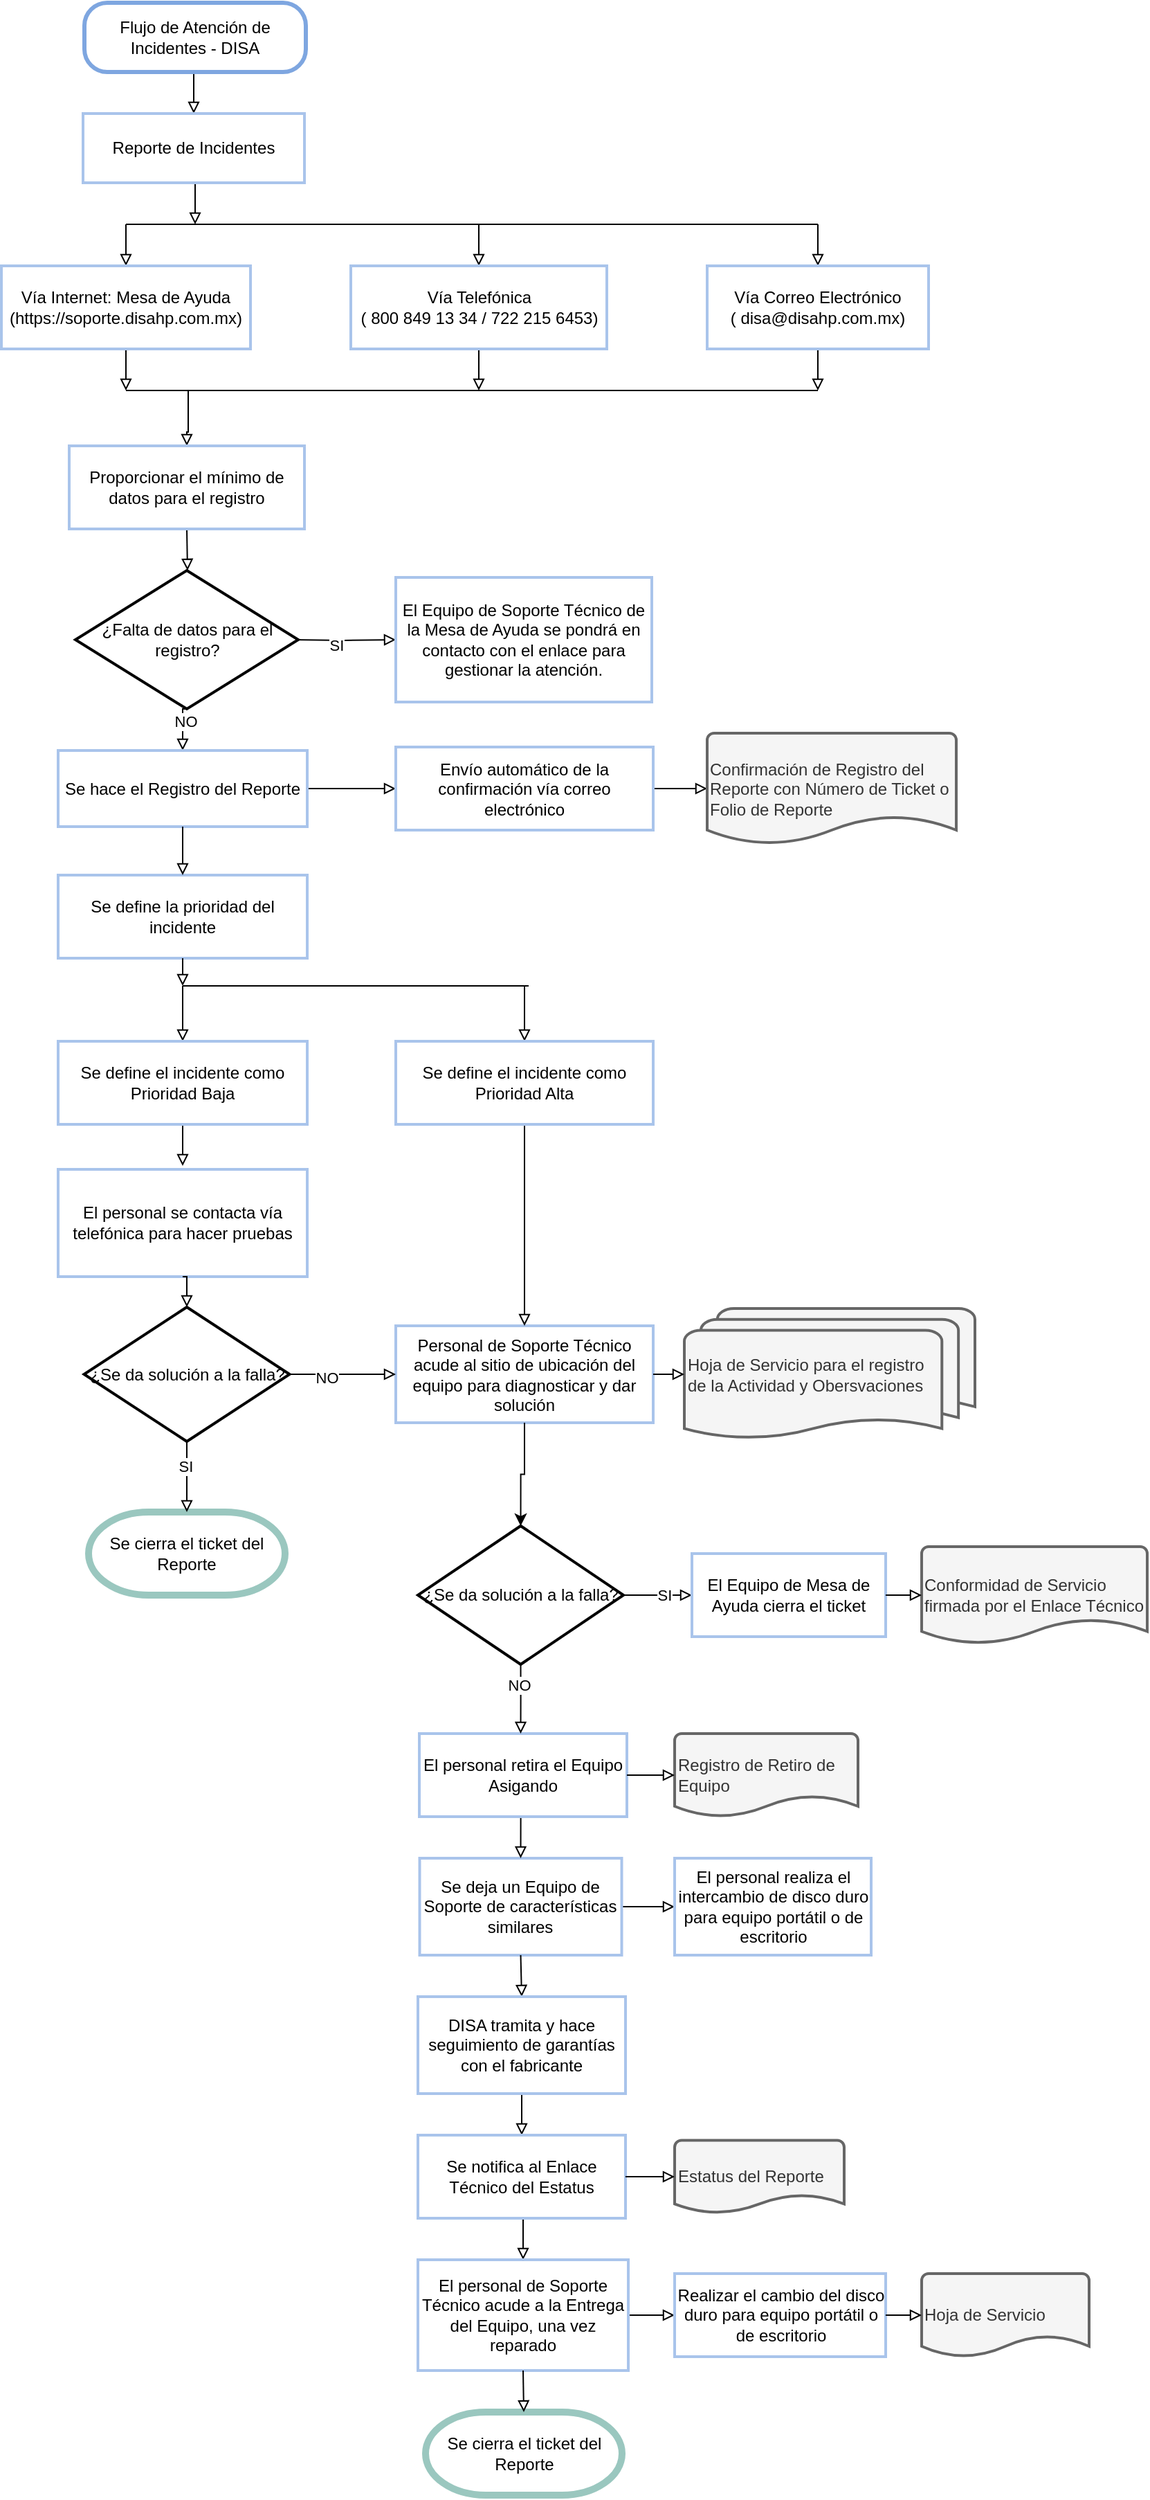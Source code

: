 <mxfile version="27.0.1">
  <diagram name="Page-1" id="-0xFrTp_H3o72aWYYTTd">
    <mxGraphModel dx="1375" dy="813" grid="1" gridSize="10" guides="1" tooltips="1" connect="1" arrows="1" fold="1" page="1" pageScale="1" pageWidth="850" pageHeight="1100" math="0" shadow="0">
      <root>
        <mxCell id="0" />
        <mxCell id="1" parent="0" />
        <mxCell id="zJZzDvlSBQIPVh5s0hVd-1" style="edgeStyle=orthogonalEdgeStyle;rounded=0;orthogonalLoop=1;jettySize=auto;html=1;exitX=0.5;exitY=1;exitDx=0;exitDy=0;entryX=0.5;entryY=0;entryDx=0;entryDy=0;endArrow=block;endFill=0;" edge="1" parent="1" source="zJZzDvlSBQIPVh5s0hVd-2" target="zJZzDvlSBQIPVh5s0hVd-4">
          <mxGeometry relative="1" as="geometry" />
        </mxCell>
        <mxCell id="zJZzDvlSBQIPVh5s0hVd-2" value="&lt;div&gt;Flujo de Atención de Incidentes - DISA&lt;/div&gt;" style="rounded=1;whiteSpace=wrap;html=1;fontSize=12;glass=0;strokeWidth=3;shadow=0;arcSize=33;strokeColor=#7EA6E0;" vertex="1" parent="1">
          <mxGeometry x="69" y="30" width="160" height="50" as="geometry" />
        </mxCell>
        <mxCell id="zJZzDvlSBQIPVh5s0hVd-3" style="edgeStyle=orthogonalEdgeStyle;rounded=0;orthogonalLoop=1;jettySize=auto;html=1;exitX=0.5;exitY=1;exitDx=0;exitDy=0;endArrow=block;endFill=0;" edge="1" parent="1" source="zJZzDvlSBQIPVh5s0hVd-4">
          <mxGeometry relative="1" as="geometry">
            <mxPoint x="149" y="190" as="targetPoint" />
          </mxGeometry>
        </mxCell>
        <mxCell id="zJZzDvlSBQIPVh5s0hVd-4" value="Reporte de Incidentes" style="rounded=0;whiteSpace=wrap;html=1;strokeWidth=2;strokeColor=#A9C4EB;" vertex="1" parent="1">
          <mxGeometry x="68" y="110" width="160" height="50" as="geometry" />
        </mxCell>
        <mxCell id="zJZzDvlSBQIPVh5s0hVd-5" style="edgeStyle=orthogonalEdgeStyle;rounded=0;orthogonalLoop=1;jettySize=auto;html=1;exitX=0.5;exitY=0;exitDx=0;exitDy=0;endArrow=none;startFill=0;startArrow=block;" edge="1" parent="1" source="zJZzDvlSBQIPVh5s0hVd-7">
          <mxGeometry relative="1" as="geometry">
            <mxPoint x="99" y="190" as="targetPoint" />
          </mxGeometry>
        </mxCell>
        <mxCell id="zJZzDvlSBQIPVh5s0hVd-6" style="edgeStyle=orthogonalEdgeStyle;rounded=0;orthogonalLoop=1;jettySize=auto;html=1;exitX=0.5;exitY=1;exitDx=0;exitDy=0;endArrow=block;endFill=0;" edge="1" parent="1" source="zJZzDvlSBQIPVh5s0hVd-7">
          <mxGeometry relative="1" as="geometry">
            <mxPoint x="99" y="310" as="targetPoint" />
          </mxGeometry>
        </mxCell>
        <mxCell id="zJZzDvlSBQIPVh5s0hVd-7" value="&lt;div&gt;Vía Internet: Mesa de Ayuda&lt;/div&gt;&lt;div&gt;(https://soporte.disahp.com.mx)&lt;/div&gt;" style="rounded=0;whiteSpace=wrap;html=1;strokeWidth=2;strokeColor=#A9C4EB;" vertex="1" parent="1">
          <mxGeometry x="9" y="220" width="180" height="60" as="geometry" />
        </mxCell>
        <mxCell id="zJZzDvlSBQIPVh5s0hVd-8" style="edgeStyle=orthogonalEdgeStyle;rounded=0;orthogonalLoop=1;jettySize=auto;html=1;exitX=0.5;exitY=0;exitDx=0;exitDy=0;endArrow=none;startFill=0;startArrow=block;" edge="1" parent="1" source="zJZzDvlSBQIPVh5s0hVd-10">
          <mxGeometry relative="1" as="geometry">
            <mxPoint x="599" y="190" as="targetPoint" />
          </mxGeometry>
        </mxCell>
        <mxCell id="zJZzDvlSBQIPVh5s0hVd-9" style="edgeStyle=orthogonalEdgeStyle;rounded=0;orthogonalLoop=1;jettySize=auto;html=1;exitX=0.5;exitY=1;exitDx=0;exitDy=0;endArrow=block;endFill=0;" edge="1" parent="1" source="zJZzDvlSBQIPVh5s0hVd-10">
          <mxGeometry relative="1" as="geometry">
            <mxPoint x="599" y="310" as="targetPoint" />
          </mxGeometry>
        </mxCell>
        <mxCell id="zJZzDvlSBQIPVh5s0hVd-10" value="&lt;div&gt;Vía Correo Electrónico&lt;/div&gt;&lt;div&gt;( disa@disahp.com.mx)&lt;/div&gt;" style="rounded=0;whiteSpace=wrap;html=1;strokeWidth=2;strokeColor=#A9C4EB;" vertex="1" parent="1">
          <mxGeometry x="519" y="220" width="160" height="60" as="geometry" />
        </mxCell>
        <mxCell id="zJZzDvlSBQIPVh5s0hVd-11" style="edgeStyle=orthogonalEdgeStyle;rounded=0;orthogonalLoop=1;jettySize=auto;html=1;exitX=0.5;exitY=0;exitDx=0;exitDy=0;endArrow=none;startFill=0;startArrow=block;" edge="1" parent="1" source="zJZzDvlSBQIPVh5s0hVd-13">
          <mxGeometry relative="1" as="geometry">
            <mxPoint x="354" y="190" as="targetPoint" />
          </mxGeometry>
        </mxCell>
        <mxCell id="zJZzDvlSBQIPVh5s0hVd-12" style="edgeStyle=orthogonalEdgeStyle;rounded=0;orthogonalLoop=1;jettySize=auto;html=1;exitX=0.5;exitY=1;exitDx=0;exitDy=0;endArrow=block;endFill=0;" edge="1" parent="1" source="zJZzDvlSBQIPVh5s0hVd-13">
          <mxGeometry relative="1" as="geometry">
            <mxPoint x="354" y="310" as="targetPoint" />
          </mxGeometry>
        </mxCell>
        <mxCell id="zJZzDvlSBQIPVh5s0hVd-13" value="&lt;div&gt;Vía Telefónica&lt;/div&gt;&lt;div&gt;( 800 849 13 34 / 722 215 6453)&lt;/div&gt;" style="rounded=0;whiteSpace=wrap;html=1;strokeWidth=2;strokeColor=#A9C4EB;" vertex="1" parent="1">
          <mxGeometry x="261.5" y="220" width="185" height="60" as="geometry" />
        </mxCell>
        <mxCell id="zJZzDvlSBQIPVh5s0hVd-14" style="edgeStyle=orthogonalEdgeStyle;rounded=0;orthogonalLoop=1;jettySize=auto;html=1;exitX=1;exitY=0.5;exitDx=0;exitDy=0;entryX=0;entryY=0.5;entryDx=0;entryDy=0;endArrow=block;endFill=0;" edge="1" parent="1" target="zJZzDvlSBQIPVh5s0hVd-21">
          <mxGeometry relative="1" as="geometry">
            <mxPoint x="218" y="490" as="sourcePoint" />
          </mxGeometry>
        </mxCell>
        <mxCell id="zJZzDvlSBQIPVh5s0hVd-15" value="SI" style="edgeLabel;html=1;align=center;verticalAlign=middle;resizable=0;points=[];" vertex="1" connectable="0" parent="zJZzDvlSBQIPVh5s0hVd-14">
          <mxGeometry x="-0.136" y="-3" relative="1" as="geometry">
            <mxPoint as="offset" />
          </mxGeometry>
        </mxCell>
        <mxCell id="zJZzDvlSBQIPVh5s0hVd-16" style="edgeStyle=orthogonalEdgeStyle;rounded=0;orthogonalLoop=1;jettySize=auto;html=1;exitX=0.5;exitY=1;exitDx=0;exitDy=0;entryX=0.5;entryY=0;entryDx=0;entryDy=0;endArrow=block;endFill=0;" edge="1" parent="1" target="zJZzDvlSBQIPVh5s0hVd-23">
          <mxGeometry relative="1" as="geometry">
            <mxPoint x="143.5" y="540" as="sourcePoint" />
          </mxGeometry>
        </mxCell>
        <mxCell id="zJZzDvlSBQIPVh5s0hVd-17" value="NO" style="edgeLabel;html=1;align=center;verticalAlign=middle;resizable=0;points=[];" vertex="1" connectable="0" parent="zJZzDvlSBQIPVh5s0hVd-16">
          <mxGeometry x="-0.254" y="2" relative="1" as="geometry">
            <mxPoint as="offset" />
          </mxGeometry>
        </mxCell>
        <mxCell id="zJZzDvlSBQIPVh5s0hVd-18" style="edgeStyle=orthogonalEdgeStyle;rounded=0;orthogonalLoop=1;jettySize=auto;html=1;exitX=0.5;exitY=0;exitDx=0;exitDy=0;endArrow=none;startFill=0;startArrow=block;" edge="1" parent="1" source="zJZzDvlSBQIPVh5s0hVd-20">
          <mxGeometry relative="1" as="geometry">
            <mxPoint x="143" y="310" as="targetPoint" />
            <Array as="points">
              <mxPoint x="143" y="340" />
              <mxPoint x="144" y="340" />
            </Array>
          </mxGeometry>
        </mxCell>
        <mxCell id="zJZzDvlSBQIPVh5s0hVd-19" style="edgeStyle=orthogonalEdgeStyle;rounded=0;orthogonalLoop=1;jettySize=auto;html=1;exitX=0.5;exitY=1;exitDx=0;exitDy=0;entryX=0.5;entryY=0;entryDx=0;entryDy=0;endArrow=block;endFill=0;" edge="1" parent="1" source="zJZzDvlSBQIPVh5s0hVd-20">
          <mxGeometry relative="1" as="geometry">
            <mxPoint x="143.5" y="440" as="targetPoint" />
          </mxGeometry>
        </mxCell>
        <mxCell id="zJZzDvlSBQIPVh5s0hVd-20" value="Proporcionar el mínimo de datos para el registro " style="rounded=0;whiteSpace=wrap;html=1;strokeColor=#A9C4EB;strokeWidth=2;" vertex="1" parent="1">
          <mxGeometry x="58" y="350" width="170" height="60" as="geometry" />
        </mxCell>
        <mxCell id="zJZzDvlSBQIPVh5s0hVd-21" value="El Equipo de Soporte Técnico de la Mesa de Ayuda se pondrá en contacto con el enlace para gestionar la atención." style="rounded=0;whiteSpace=wrap;html=1;strokeWidth=2;strokeColor=#A9C4EB;" vertex="1" parent="1">
          <mxGeometry x="294" y="445" width="185" height="90" as="geometry" />
        </mxCell>
        <mxCell id="zJZzDvlSBQIPVh5s0hVd-82" style="edgeStyle=orthogonalEdgeStyle;rounded=0;orthogonalLoop=1;jettySize=auto;html=1;exitX=1;exitY=0.5;exitDx=0;exitDy=0;entryX=0;entryY=0.5;entryDx=0;entryDy=0;endArrow=block;endFill=0;" edge="1" parent="1" source="zJZzDvlSBQIPVh5s0hVd-23" target="zJZzDvlSBQIPVh5s0hVd-25">
          <mxGeometry relative="1" as="geometry" />
        </mxCell>
        <mxCell id="zJZzDvlSBQIPVh5s0hVd-23" value="Se hace el Registro del Reporte" style="rounded=0;whiteSpace=wrap;html=1;strokeWidth=2;strokeColor=#A9C4EB;" vertex="1" parent="1">
          <mxGeometry x="50" y="570" width="180" height="55" as="geometry" />
        </mxCell>
        <mxCell id="zJZzDvlSBQIPVh5s0hVd-24" style="edgeStyle=orthogonalEdgeStyle;rounded=0;orthogonalLoop=1;jettySize=auto;html=1;exitX=1;exitY=0.5;exitDx=0;exitDy=0;entryX=0;entryY=0.5;entryDx=0;entryDy=0;endArrow=block;endFill=0;entryPerimeter=0;" edge="1" parent="1" source="zJZzDvlSBQIPVh5s0hVd-25" target="zJZzDvlSBQIPVh5s0hVd-47">
          <mxGeometry relative="1" as="geometry">
            <mxPoint x="545.5" y="600" as="targetPoint" />
          </mxGeometry>
        </mxCell>
        <mxCell id="zJZzDvlSBQIPVh5s0hVd-25" value="Envío automático de la confirmación vía correo electrónico" style="rounded=0;whiteSpace=wrap;html=1;strokeWidth=2;strokeColor=#A9C4EB;" vertex="1" parent="1">
          <mxGeometry x="294" y="567.5" width="186" height="60" as="geometry" />
        </mxCell>
        <mxCell id="zJZzDvlSBQIPVh5s0hVd-28" value="" style="endArrow=none;html=1;rounded=0;" edge="1" parent="1">
          <mxGeometry width="50" height="50" relative="1" as="geometry">
            <mxPoint x="99" y="190" as="sourcePoint" />
            <mxPoint x="599" y="190" as="targetPoint" />
          </mxGeometry>
        </mxCell>
        <mxCell id="zJZzDvlSBQIPVh5s0hVd-29" value="" style="endArrow=none;html=1;rounded=0;" edge="1" parent="1">
          <mxGeometry width="50" height="50" relative="1" as="geometry">
            <mxPoint x="99" y="310" as="sourcePoint" />
            <mxPoint x="599" y="310" as="targetPoint" />
          </mxGeometry>
        </mxCell>
        <mxCell id="zJZzDvlSBQIPVh5s0hVd-31" value="Personal de Soporte Técnico acude al sitio de ubicación del equipo para diagnosticar y dar solución" style="rounded=0;whiteSpace=wrap;html=1;strokeWidth=2;strokeColor=#A9C4EB;" vertex="1" parent="1">
          <mxGeometry x="294" y="985.5" width="186" height="70" as="geometry" />
        </mxCell>
        <mxCell id="zJZzDvlSBQIPVh5s0hVd-32" value="Se define la prioridad del incidente" style="rounded=0;whiteSpace=wrap;html=1;strokeWidth=2;strokeColor=#A9C4EB;" vertex="1" parent="1">
          <mxGeometry x="50" y="660" width="180" height="60" as="geometry" />
        </mxCell>
        <mxCell id="zJZzDvlSBQIPVh5s0hVd-88" style="edgeStyle=orthogonalEdgeStyle;rounded=0;orthogonalLoop=1;jettySize=auto;html=1;exitX=0.5;exitY=0;exitDx=0;exitDy=0;endArrow=none;startFill=0;startArrow=block;" edge="1" parent="1" source="zJZzDvlSBQIPVh5s0hVd-33">
          <mxGeometry relative="1" as="geometry">
            <mxPoint x="140" y="740" as="targetPoint" />
          </mxGeometry>
        </mxCell>
        <mxCell id="zJZzDvlSBQIPVh5s0hVd-94" style="edgeStyle=orthogonalEdgeStyle;rounded=0;orthogonalLoop=1;jettySize=auto;html=1;exitX=0.5;exitY=1;exitDx=0;exitDy=0;endArrow=block;endFill=0;" edge="1" parent="1" source="zJZzDvlSBQIPVh5s0hVd-33">
          <mxGeometry relative="1" as="geometry">
            <mxPoint x="140" y="870" as="targetPoint" />
          </mxGeometry>
        </mxCell>
        <mxCell id="zJZzDvlSBQIPVh5s0hVd-33" value="Se define el incidente como Prioridad Baja" style="rounded=0;whiteSpace=wrap;html=1;strokeWidth=2;strokeColor=#A9C4EB;" vertex="1" parent="1">
          <mxGeometry x="50" y="780" width="180" height="60" as="geometry" />
        </mxCell>
        <mxCell id="zJZzDvlSBQIPVh5s0hVd-35" style="edgeStyle=orthogonalEdgeStyle;rounded=0;orthogonalLoop=1;jettySize=auto;html=1;exitX=1;exitY=0.5;exitDx=0;exitDy=0;exitPerimeter=0;endArrow=block;endFill=0;" edge="1" parent="1" source="zJZzDvlSBQIPVh5s0hVd-37" target="zJZzDvlSBQIPVh5s0hVd-44">
          <mxGeometry relative="1" as="geometry" />
        </mxCell>
        <mxCell id="zJZzDvlSBQIPVh5s0hVd-36" value="SI" style="edgeLabel;html=1;align=center;verticalAlign=middle;resizable=0;points=[];" vertex="1" connectable="0" parent="zJZzDvlSBQIPVh5s0hVd-35">
          <mxGeometry x="0.2" relative="1" as="geometry">
            <mxPoint as="offset" />
          </mxGeometry>
        </mxCell>
        <mxCell id="zJZzDvlSBQIPVh5s0hVd-37" value="¿Se da solución a la falla?" style="strokeWidth=2;html=1;shape=mxgraph.flowchart.decision;whiteSpace=wrap;" vertex="1" parent="1">
          <mxGeometry x="310" y="1130" width="148.5" height="100" as="geometry" />
        </mxCell>
        <mxCell id="zJZzDvlSBQIPVh5s0hVd-42" value="&lt;div&gt;Hoja de Servicio para el registro&amp;nbsp;&lt;/div&gt;&lt;div&gt;de la Actividad y Obersvaciones&lt;/div&gt;" style="strokeWidth=2;html=1;shape=mxgraph.flowchart.multi-document;whiteSpace=wrap;align=left;fillColor=#f5f5f5;fontColor=#333333;strokeColor=#666666;" vertex="1" parent="1">
          <mxGeometry x="502.5" y="973" width="210" height="95" as="geometry" />
        </mxCell>
        <mxCell id="zJZzDvlSBQIPVh5s0hVd-44" value="El Equipo de Mesa de Ayuda cierra el ticket" style="rounded=0;whiteSpace=wrap;html=1;strokeColor=#A9C4EB;strokeWidth=2;" vertex="1" parent="1">
          <mxGeometry x="508" y="1150" width="140" height="60" as="geometry" />
        </mxCell>
        <mxCell id="zJZzDvlSBQIPVh5s0hVd-45" value="Conformidad de Servicio firmada por el Enlace Técnico" style="strokeWidth=2;html=1;shape=mxgraph.flowchart.document2;whiteSpace=wrap;size=0.25;align=left;fillColor=#f5f5f5;fontColor=#333333;strokeColor=#666666;" vertex="1" parent="1">
          <mxGeometry x="674" y="1145" width="163" height="70" as="geometry" />
        </mxCell>
        <mxCell id="zJZzDvlSBQIPVh5s0hVd-46" style="edgeStyle=orthogonalEdgeStyle;rounded=0;orthogonalLoop=1;jettySize=auto;html=1;exitX=1;exitY=0.5;exitDx=0;exitDy=0;entryX=0;entryY=0.5;entryDx=0;entryDy=0;entryPerimeter=0;endArrow=block;endFill=0;" edge="1" parent="1" source="zJZzDvlSBQIPVh5s0hVd-44" target="zJZzDvlSBQIPVh5s0hVd-45">
          <mxGeometry relative="1" as="geometry" />
        </mxCell>
        <mxCell id="zJZzDvlSBQIPVh5s0hVd-47" value="Confirmación de Registro del Reporte con Número de Ticket o Folio de Reporte" style="strokeWidth=2;html=1;shape=mxgraph.flowchart.document2;whiteSpace=wrap;size=0.25;align=left;fillColor=#f5f5f5;fontColor=#333333;strokeColor=#666666;" vertex="1" parent="1">
          <mxGeometry x="519" y="557.5" width="180" height="80" as="geometry" />
        </mxCell>
        <mxCell id="zJZzDvlSBQIPVh5s0hVd-104" style="edgeStyle=orthogonalEdgeStyle;rounded=0;orthogonalLoop=1;jettySize=auto;html=1;exitX=1;exitY=0.5;exitDx=0;exitDy=0;entryX=0;entryY=0.5;entryDx=0;entryDy=0;endArrow=block;endFill=0;" edge="1" parent="1" source="zJZzDvlSBQIPVh5s0hVd-49" target="zJZzDvlSBQIPVh5s0hVd-51">
          <mxGeometry relative="1" as="geometry" />
        </mxCell>
        <mxCell id="zJZzDvlSBQIPVh5s0hVd-49" value="Se deja un Equipo de Soporte de características similares" style="rounded=0;whiteSpace=wrap;html=1;strokeColor=#A9C4EB;strokeWidth=2;" vertex="1" parent="1">
          <mxGeometry x="311.25" y="1370" width="146" height="70" as="geometry" />
        </mxCell>
        <mxCell id="zJZzDvlSBQIPVh5s0hVd-50" style="edgeStyle=orthogonalEdgeStyle;rounded=0;orthogonalLoop=1;jettySize=auto;html=1;exitX=0.5;exitY=1;exitDx=0;exitDy=0;entryX=0.5;entryY=0;entryDx=0;entryDy=0;endArrow=block;endFill=0;" edge="1" parent="1" source="zJZzDvlSBQIPVh5s0hVd-49" target="zJZzDvlSBQIPVh5s0hVd-53">
          <mxGeometry relative="1" as="geometry" />
        </mxCell>
        <mxCell id="zJZzDvlSBQIPVh5s0hVd-51" value="El personal realiza el intercambio de disco duro para equipo portátil o de escritorio" style="rounded=0;whiteSpace=wrap;html=1;strokeColor=#A9C4EB;strokeWidth=2;" vertex="1" parent="1">
          <mxGeometry x="495.5" y="1370" width="142" height="70" as="geometry" />
        </mxCell>
        <mxCell id="zJZzDvlSBQIPVh5s0hVd-52" style="edgeStyle=orthogonalEdgeStyle;rounded=0;orthogonalLoop=1;jettySize=auto;html=1;exitX=0.5;exitY=1;exitDx=0;exitDy=0;entryX=0.5;entryY=0;entryDx=0;entryDy=0;endArrow=block;endFill=0;" edge="1" parent="1" source="zJZzDvlSBQIPVh5s0hVd-53" target="zJZzDvlSBQIPVh5s0hVd-55">
          <mxGeometry relative="1" as="geometry" />
        </mxCell>
        <mxCell id="zJZzDvlSBQIPVh5s0hVd-53" value="DISA tramita y hace seguimiento de garantías con el fabricante" style="rounded=0;whiteSpace=wrap;html=1;strokeWidth=2;strokeColor=#A9C4EB;" vertex="1" parent="1">
          <mxGeometry x="310" y="1470" width="150" height="70" as="geometry" />
        </mxCell>
        <mxCell id="zJZzDvlSBQIPVh5s0hVd-54" style="edgeStyle=orthogonalEdgeStyle;rounded=0;orthogonalLoop=1;jettySize=auto;html=1;exitX=0.5;exitY=1;exitDx=0;exitDy=0;entryX=0.5;entryY=0;entryDx=0;entryDy=0;endArrow=block;endFill=0;" edge="1" parent="1" source="zJZzDvlSBQIPVh5s0hVd-55" target="zJZzDvlSBQIPVh5s0hVd-65">
          <mxGeometry relative="1" as="geometry" />
        </mxCell>
        <mxCell id="zJZzDvlSBQIPVh5s0hVd-55" value="Se notifica al Enlace Técnico del Estatus" style="rounded=0;whiteSpace=wrap;html=1;strokeWidth=2;strokeColor=#A9C4EB;" vertex="1" parent="1">
          <mxGeometry x="310" y="1570" width="150" height="60" as="geometry" />
        </mxCell>
        <mxCell id="zJZzDvlSBQIPVh5s0hVd-56" value="Estatus del Reporte" style="strokeWidth=2;html=1;shape=mxgraph.flowchart.document2;whiteSpace=wrap;size=0.25;align=left;fillColor=#f5f5f5;fontColor=#333333;strokeColor=#666666;" vertex="1" parent="1">
          <mxGeometry x="495.5" y="1573.75" width="122.5" height="52.5" as="geometry" />
        </mxCell>
        <mxCell id="zJZzDvlSBQIPVh5s0hVd-57" style="edgeStyle=orthogonalEdgeStyle;rounded=0;orthogonalLoop=1;jettySize=auto;html=1;exitX=1;exitY=0.5;exitDx=0;exitDy=0;entryX=0;entryY=0.5;entryDx=0;entryDy=0;entryPerimeter=0;endArrow=block;endFill=0;" edge="1" parent="1" source="zJZzDvlSBQIPVh5s0hVd-55" target="zJZzDvlSBQIPVh5s0hVd-56">
          <mxGeometry relative="1" as="geometry" />
        </mxCell>
        <mxCell id="zJZzDvlSBQIPVh5s0hVd-58" style="edgeStyle=orthogonalEdgeStyle;rounded=0;orthogonalLoop=1;jettySize=auto;html=1;exitX=0.5;exitY=1;exitDx=0;exitDy=0;endArrow=block;endFill=0;strokeColor=#000000;" edge="1" parent="1" source="zJZzDvlSBQIPVh5s0hVd-32">
          <mxGeometry relative="1" as="geometry">
            <mxPoint x="140" y="740" as="targetPoint" />
          </mxGeometry>
        </mxCell>
        <mxCell id="zJZzDvlSBQIPVh5s0hVd-59" style="edgeStyle=orthogonalEdgeStyle;rounded=0;orthogonalLoop=1;jettySize=auto;html=1;exitX=0.5;exitY=1;exitDx=0;exitDy=0;entryX=0.5;entryY=0;entryDx=0;entryDy=0;endArrow=block;endFill=0;" edge="1" parent="1" source="zJZzDvlSBQIPVh5s0hVd-60" target="zJZzDvlSBQIPVh5s0hVd-49">
          <mxGeometry relative="1" as="geometry" />
        </mxCell>
        <mxCell id="zJZzDvlSBQIPVh5s0hVd-60" value="El personal retira el Equipo Asigando" style="rounded=0;whiteSpace=wrap;html=1;strokeColor=#A9C4EB;strokeWidth=2;" vertex="1" parent="1">
          <mxGeometry x="311" y="1280" width="150" height="60" as="geometry" />
        </mxCell>
        <mxCell id="zJZzDvlSBQIPVh5s0hVd-61" style="edgeStyle=orthogonalEdgeStyle;rounded=0;orthogonalLoop=1;jettySize=auto;html=1;exitX=0.5;exitY=1;exitDx=0;exitDy=0;exitPerimeter=0;entryX=0.5;entryY=0;entryDx=0;entryDy=0;entryPerimeter=0;endArrow=block;endFill=0;" edge="1" parent="1" source="zJZzDvlSBQIPVh5s0hVd-37">
          <mxGeometry relative="1" as="geometry">
            <mxPoint x="384.25" y="1280" as="targetPoint" />
          </mxGeometry>
        </mxCell>
        <mxCell id="zJZzDvlSBQIPVh5s0hVd-62" value="NO" style="edgeLabel;html=1;align=center;verticalAlign=middle;resizable=0;points=[];" vertex="1" connectable="0" parent="zJZzDvlSBQIPVh5s0hVd-61">
          <mxGeometry x="-0.4" y="-2" relative="1" as="geometry">
            <mxPoint as="offset" />
          </mxGeometry>
        </mxCell>
        <mxCell id="zJZzDvlSBQIPVh5s0hVd-64" style="edgeStyle=orthogonalEdgeStyle;rounded=0;orthogonalLoop=1;jettySize=auto;html=1;exitX=1;exitY=0.5;exitDx=0;exitDy=0;entryX=0;entryY=0.5;entryDx=0;entryDy=0;endArrow=block;endFill=0;" edge="1" parent="1" source="zJZzDvlSBQIPVh5s0hVd-65" target="zJZzDvlSBQIPVh5s0hVd-66">
          <mxGeometry relative="1" as="geometry" />
        </mxCell>
        <mxCell id="zJZzDvlSBQIPVh5s0hVd-65" value="El personal de Soporte Técnico acude a la Entrega del Equipo, una vez reparado" style="rounded=0;whiteSpace=wrap;html=1;strokeWidth=2;strokeColor=#A9C4EB;" vertex="1" parent="1">
          <mxGeometry x="310" y="1660" width="152" height="80" as="geometry" />
        </mxCell>
        <mxCell id="zJZzDvlSBQIPVh5s0hVd-66" value="Realizar el cambio del disco duro para equipo portátil o de escritorio" style="rounded=0;whiteSpace=wrap;html=1;strokeWidth=2;strokeColor=#A9C4EB;" vertex="1" parent="1">
          <mxGeometry x="495.5" y="1670" width="152.5" height="60" as="geometry" />
        </mxCell>
        <mxCell id="zJZzDvlSBQIPVh5s0hVd-67" value="Registro de Retiro de Equipo" style="strokeWidth=2;html=1;shape=mxgraph.flowchart.document2;whiteSpace=wrap;size=0.25;align=left;fillColor=#f5f5f5;fontColor=#333333;strokeColor=#666666;" vertex="1" parent="1">
          <mxGeometry x="495.5" y="1280" width="132.5" height="60" as="geometry" />
        </mxCell>
        <mxCell id="zJZzDvlSBQIPVh5s0hVd-68" style="edgeStyle=orthogonalEdgeStyle;rounded=0;orthogonalLoop=1;jettySize=auto;html=1;exitX=1;exitY=0.5;exitDx=0;exitDy=0;entryX=0;entryY=0.5;entryDx=0;entryDy=0;entryPerimeter=0;endArrow=block;endFill=0;" edge="1" parent="1" source="zJZzDvlSBQIPVh5s0hVd-60" target="zJZzDvlSBQIPVh5s0hVd-67">
          <mxGeometry relative="1" as="geometry" />
        </mxCell>
        <mxCell id="zJZzDvlSBQIPVh5s0hVd-69" value="Hoja de Servicio" style="strokeWidth=2;html=1;shape=mxgraph.flowchart.document2;whiteSpace=wrap;size=0.25;align=left;fillColor=#f5f5f5;fontColor=#333333;strokeColor=#666666;" vertex="1" parent="1">
          <mxGeometry x="674" y="1670" width="121" height="60" as="geometry" />
        </mxCell>
        <mxCell id="zJZzDvlSBQIPVh5s0hVd-70" value="Se cierra el ticket del Reporte" style="strokeWidth=5;html=1;shape=mxgraph.flowchart.terminator;whiteSpace=wrap;strokeColor=#9AC7BF;" vertex="1" parent="1">
          <mxGeometry x="315.5" y="1770" width="142" height="60" as="geometry" />
        </mxCell>
        <mxCell id="zJZzDvlSBQIPVh5s0hVd-72" value="¿Falta de datos para el registro?" style="strokeWidth=2;html=1;shape=mxgraph.flowchart.decision;whiteSpace=wrap;" vertex="1" parent="1">
          <mxGeometry x="62.5" y="440" width="161" height="100" as="geometry" />
        </mxCell>
        <mxCell id="zJZzDvlSBQIPVh5s0hVd-81" style="edgeStyle=orthogonalEdgeStyle;rounded=0;orthogonalLoop=1;jettySize=auto;html=1;exitX=0.5;exitY=1;exitDx=0;exitDy=0;endArrow=block;endFill=0;" edge="1" parent="1" source="zJZzDvlSBQIPVh5s0hVd-23">
          <mxGeometry relative="1" as="geometry">
            <mxPoint x="140" y="660" as="targetPoint" />
          </mxGeometry>
        </mxCell>
        <mxCell id="zJZzDvlSBQIPVh5s0hVd-85" value="" style="endArrow=none;html=1;rounded=0;" edge="1" parent="1">
          <mxGeometry width="50" height="50" relative="1" as="geometry">
            <mxPoint x="140" y="740" as="sourcePoint" />
            <mxPoint x="390" y="740" as="targetPoint" />
          </mxGeometry>
        </mxCell>
        <mxCell id="zJZzDvlSBQIPVh5s0hVd-89" style="edgeStyle=orthogonalEdgeStyle;rounded=0;orthogonalLoop=1;jettySize=auto;html=1;exitX=0.5;exitY=0;exitDx=0;exitDy=0;endArrow=none;startFill=0;startArrow=block;" edge="1" parent="1" source="zJZzDvlSBQIPVh5s0hVd-86">
          <mxGeometry relative="1" as="geometry">
            <mxPoint x="387" y="740" as="targetPoint" />
          </mxGeometry>
        </mxCell>
        <mxCell id="zJZzDvlSBQIPVh5s0hVd-92" style="edgeStyle=orthogonalEdgeStyle;rounded=0;orthogonalLoop=1;jettySize=auto;html=1;exitX=0.5;exitY=1;exitDx=0;exitDy=0;entryX=0.5;entryY=0;entryDx=0;entryDy=0;endArrow=block;endFill=0;" edge="1" parent="1" source="zJZzDvlSBQIPVh5s0hVd-86" target="zJZzDvlSBQIPVh5s0hVd-31">
          <mxGeometry relative="1" as="geometry" />
        </mxCell>
        <mxCell id="zJZzDvlSBQIPVh5s0hVd-86" value="Se define el incidente como Prioridad Alta" style="rounded=0;whiteSpace=wrap;html=1;strokeWidth=2;strokeColor=#A9C4EB;" vertex="1" parent="1">
          <mxGeometry x="294" y="780" width="186" height="60" as="geometry" />
        </mxCell>
        <mxCell id="zJZzDvlSBQIPVh5s0hVd-93" value="El personal se contacta vía telefónica para hacer pruebas" style="rounded=0;whiteSpace=wrap;html=1;strokeColor=#A9C4EB;strokeWidth=2;" vertex="1" parent="1">
          <mxGeometry x="50" y="872.5" width="180" height="77.5" as="geometry" />
        </mxCell>
        <mxCell id="zJZzDvlSBQIPVh5s0hVd-99" style="edgeStyle=orthogonalEdgeStyle;rounded=0;orthogonalLoop=1;jettySize=auto;html=1;exitX=1;exitY=0.5;exitDx=0;exitDy=0;exitPerimeter=0;entryX=0;entryY=0.5;entryDx=0;entryDy=0;endArrow=block;endFill=0;" edge="1" parent="1" source="zJZzDvlSBQIPVh5s0hVd-98" target="zJZzDvlSBQIPVh5s0hVd-31">
          <mxGeometry relative="1" as="geometry" />
        </mxCell>
        <mxCell id="zJZzDvlSBQIPVh5s0hVd-101" value="NO" style="edgeLabel;html=1;align=center;verticalAlign=middle;resizable=0;points=[];" vertex="1" connectable="0" parent="zJZzDvlSBQIPVh5s0hVd-99">
          <mxGeometry x="-0.303" y="-1" relative="1" as="geometry">
            <mxPoint y="1" as="offset" />
          </mxGeometry>
        </mxCell>
        <mxCell id="zJZzDvlSBQIPVh5s0hVd-98" value="¿Se da solución a la falla?" style="strokeWidth=2;html=1;shape=mxgraph.flowchart.decision;whiteSpace=wrap;" vertex="1" parent="1">
          <mxGeometry x="68.75" y="972" width="148.5" height="97" as="geometry" />
        </mxCell>
        <mxCell id="zJZzDvlSBQIPVh5s0hVd-100" style="edgeStyle=orthogonalEdgeStyle;rounded=0;orthogonalLoop=1;jettySize=auto;html=1;exitX=0.5;exitY=1;exitDx=0;exitDy=0;entryX=0.5;entryY=0;entryDx=0;entryDy=0;entryPerimeter=0;endArrow=block;endFill=0;" edge="1" parent="1" source="zJZzDvlSBQIPVh5s0hVd-93" target="zJZzDvlSBQIPVh5s0hVd-98">
          <mxGeometry relative="1" as="geometry" />
        </mxCell>
        <mxCell id="zJZzDvlSBQIPVh5s0hVd-102" style="edgeStyle=orthogonalEdgeStyle;rounded=0;orthogonalLoop=1;jettySize=auto;html=1;exitX=1;exitY=0.5;exitDx=0;exitDy=0;entryX=0;entryY=0.5;entryDx=0;entryDy=0;entryPerimeter=0;endArrow=block;endFill=0;" edge="1" parent="1" source="zJZzDvlSBQIPVh5s0hVd-31" target="zJZzDvlSBQIPVh5s0hVd-42">
          <mxGeometry relative="1" as="geometry" />
        </mxCell>
        <mxCell id="zJZzDvlSBQIPVh5s0hVd-103" style="edgeStyle=orthogonalEdgeStyle;rounded=0;orthogonalLoop=1;jettySize=auto;html=1;exitX=0.5;exitY=1;exitDx=0;exitDy=0;entryX=0.5;entryY=0;entryDx=0;entryDy=0;entryPerimeter=0;" edge="1" parent="1" source="zJZzDvlSBQIPVh5s0hVd-31" target="zJZzDvlSBQIPVh5s0hVd-37">
          <mxGeometry relative="1" as="geometry" />
        </mxCell>
        <mxCell id="zJZzDvlSBQIPVh5s0hVd-105" value="Se cierra el ticket del Reporte" style="strokeWidth=5;html=1;shape=mxgraph.flowchart.terminator;whiteSpace=wrap;strokeColor=#9AC7BF;" vertex="1" parent="1">
          <mxGeometry x="72" y="1120" width="142" height="60" as="geometry" />
        </mxCell>
        <mxCell id="zJZzDvlSBQIPVh5s0hVd-106" style="edgeStyle=orthogonalEdgeStyle;rounded=0;orthogonalLoop=1;jettySize=auto;html=1;exitX=0.5;exitY=1;exitDx=0;exitDy=0;exitPerimeter=0;entryX=0.5;entryY=0;entryDx=0;entryDy=0;entryPerimeter=0;endArrow=block;endFill=0;" edge="1" parent="1" source="zJZzDvlSBQIPVh5s0hVd-98" target="zJZzDvlSBQIPVh5s0hVd-105">
          <mxGeometry relative="1" as="geometry" />
        </mxCell>
        <mxCell id="zJZzDvlSBQIPVh5s0hVd-107" value="SI" style="edgeLabel;html=1;align=center;verticalAlign=middle;resizable=0;points=[];" vertex="1" connectable="0" parent="zJZzDvlSBQIPVh5s0hVd-106">
          <mxGeometry x="-0.294" y="-1" relative="1" as="geometry">
            <mxPoint as="offset" />
          </mxGeometry>
        </mxCell>
        <mxCell id="zJZzDvlSBQIPVh5s0hVd-108" style="edgeStyle=orthogonalEdgeStyle;rounded=0;orthogonalLoop=1;jettySize=auto;html=1;exitX=1;exitY=0.5;exitDx=0;exitDy=0;entryX=0;entryY=0.5;entryDx=0;entryDy=0;entryPerimeter=0;endArrow=block;endFill=0;" edge="1" parent="1" source="zJZzDvlSBQIPVh5s0hVd-66" target="zJZzDvlSBQIPVh5s0hVd-69">
          <mxGeometry relative="1" as="geometry" />
        </mxCell>
        <mxCell id="zJZzDvlSBQIPVh5s0hVd-109" style="edgeStyle=orthogonalEdgeStyle;rounded=0;orthogonalLoop=1;jettySize=auto;html=1;exitX=0.5;exitY=1;exitDx=0;exitDy=0;entryX=0.5;entryY=0;entryDx=0;entryDy=0;entryPerimeter=0;endArrow=block;endFill=0;" edge="1" parent="1" source="zJZzDvlSBQIPVh5s0hVd-65" target="zJZzDvlSBQIPVh5s0hVd-70">
          <mxGeometry relative="1" as="geometry" />
        </mxCell>
      </root>
    </mxGraphModel>
  </diagram>
</mxfile>
